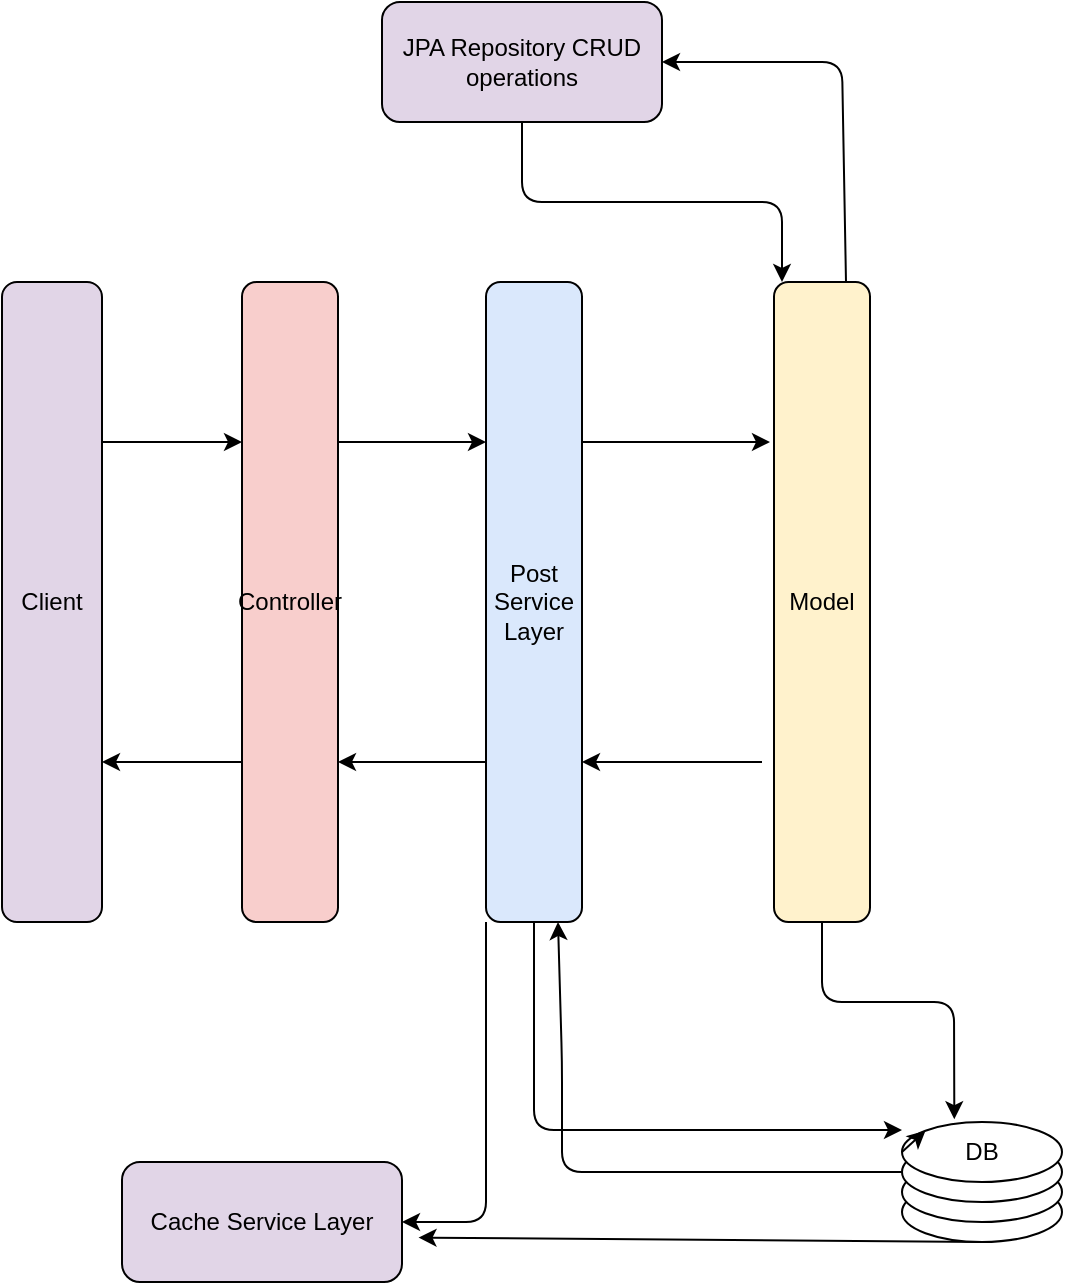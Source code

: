 <mxfile>
    <diagram id="MmIdsh-Oe8tLr_MlBv-J" name="Page-1">
        <mxGraphModel dx="1721" dy="2024" grid="1" gridSize="10" guides="1" tooltips="1" connect="1" arrows="1" fold="1" page="1" pageScale="1" pageWidth="827" pageHeight="1169" math="0" shadow="0">
            <root>
                <mxCell id="0"/>
                <mxCell id="1" parent="0"/>
                <mxCell id="23" style="edgeStyle=none;html=1;exitX=0;exitY=0.75;exitDx=0;exitDy=0;entryX=1;entryY=0.75;entryDx=0;entryDy=0;" edge="1" parent="1" source="2" target="5">
                    <mxGeometry relative="1" as="geometry"/>
                </mxCell>
                <mxCell id="32" style="edgeStyle=none;html=1;exitX=0;exitY=1;exitDx=0;exitDy=0;entryX=1;entryY=0.5;entryDx=0;entryDy=0;" edge="1" parent="1" source="2" target="26">
                    <mxGeometry relative="1" as="geometry">
                        <Array as="points">
                            <mxPoint x="222" y="470"/>
                        </Array>
                    </mxGeometry>
                </mxCell>
                <mxCell id="34" style="edgeStyle=none;html=1;exitX=0.5;exitY=1;exitDx=0;exitDy=0;" edge="1" parent="1" source="2">
                    <mxGeometry relative="1" as="geometry">
                        <mxPoint x="430" y="424" as="targetPoint"/>
                        <Array as="points">
                            <mxPoint x="246" y="424"/>
                        </Array>
                    </mxGeometry>
                </mxCell>
                <mxCell id="2" value="Post Service Layer" style="rounded=1;whiteSpace=wrap;html=1;fillColor=#dae8fc;" parent="1" vertex="1">
                    <mxGeometry x="222" width="48" height="320" as="geometry"/>
                </mxCell>
                <mxCell id="28" style="edgeStyle=none;html=1;exitX=0.5;exitY=1;exitDx=0;exitDy=0;entryX=0.327;entryY=-0.047;entryDx=0;entryDy=0;entryPerimeter=0;" edge="1" parent="1" source="4" target="16">
                    <mxGeometry relative="1" as="geometry">
                        <Array as="points">
                            <mxPoint x="390" y="360"/>
                            <mxPoint x="456" y="360"/>
                        </Array>
                    </mxGeometry>
                </mxCell>
                <mxCell id="31" style="edgeStyle=none;html=1;exitX=0.75;exitY=0;exitDx=0;exitDy=0;entryX=1;entryY=0.5;entryDx=0;entryDy=0;" edge="1" parent="1" source="4" target="6">
                    <mxGeometry relative="1" as="geometry">
                        <mxPoint x="402" y="-110" as="targetPoint"/>
                        <Array as="points">
                            <mxPoint x="400" y="-110"/>
                        </Array>
                    </mxGeometry>
                </mxCell>
                <mxCell id="4" value="Model" style="rounded=1;whiteSpace=wrap;html=1;fillColor=#fff2cc;" parent="1" vertex="1">
                    <mxGeometry x="366" width="48" height="320" as="geometry"/>
                </mxCell>
                <mxCell id="21" style="edgeStyle=none;html=1;exitX=0;exitY=0.75;exitDx=0;exitDy=0;entryX=1;entryY=0.75;entryDx=0;entryDy=0;" edge="1" parent="1" source="5" target="12">
                    <mxGeometry relative="1" as="geometry"/>
                </mxCell>
                <mxCell id="5" value="Controller" style="rounded=1;whiteSpace=wrap;html=1;fillColor=#f8cecc;" parent="1" vertex="1">
                    <mxGeometry x="100" width="48" height="320" as="geometry"/>
                </mxCell>
                <mxCell id="30" style="edgeStyle=none;html=1;exitX=0.5;exitY=1;exitDx=0;exitDy=0;" edge="1" parent="1" source="6">
                    <mxGeometry relative="1" as="geometry">
                        <mxPoint x="370" as="targetPoint"/>
                        <mxPoint x="240" y="-80" as="sourcePoint"/>
                        <Array as="points">
                            <mxPoint x="240" y="-40"/>
                            <mxPoint x="370" y="-40"/>
                        </Array>
                    </mxGeometry>
                </mxCell>
                <mxCell id="6" value="JPA Repository CRUD operations" style="rounded=1;whiteSpace=wrap;html=1;fillColor=#e1d5e7;" parent="1" vertex="1">
                    <mxGeometry x="170" y="-140" width="140" height="60" as="geometry"/>
                </mxCell>
                <mxCell id="20" style="edgeStyle=none;html=1;exitX=1;exitY=0.25;exitDx=0;exitDy=0;entryX=0;entryY=0.25;entryDx=0;entryDy=0;" edge="1" parent="1" source="12" target="5">
                    <mxGeometry relative="1" as="geometry">
                        <mxPoint x="80" y="79" as="targetPoint"/>
                    </mxGeometry>
                </mxCell>
                <mxCell id="12" value="Client" style="rounded=1;whiteSpace=wrap;html=1;fillColor=#e1d5e7;" vertex="1" parent="1">
                    <mxGeometry x="-20" width="50" height="320" as="geometry"/>
                </mxCell>
                <mxCell id="33" style="edgeStyle=none;html=1;exitX=0.5;exitY=1;exitDx=0;exitDy=0;entryX=1.059;entryY=0.63;entryDx=0;entryDy=0;entryPerimeter=0;" edge="1" parent="1" source="13" target="26">
                    <mxGeometry relative="1" as="geometry">
                        <mxPoint x="470" y="510" as="targetPoint"/>
                    </mxGeometry>
                </mxCell>
                <mxCell id="13" value="" style="ellipse;whiteSpace=wrap;html=1;" vertex="1" parent="1">
                    <mxGeometry x="430" y="450" width="80" height="30" as="geometry"/>
                </mxCell>
                <mxCell id="14" value="" style="ellipse;whiteSpace=wrap;html=1;" vertex="1" parent="1">
                    <mxGeometry x="430" y="440" width="80" height="30" as="geometry"/>
                </mxCell>
                <mxCell id="29" style="edgeStyle=none;html=1;exitX=0;exitY=0.5;exitDx=0;exitDy=0;entryX=0.75;entryY=1;entryDx=0;entryDy=0;" edge="1" parent="1" source="15" target="2">
                    <mxGeometry relative="1" as="geometry">
                        <Array as="points">
                            <mxPoint x="260" y="445"/>
                            <mxPoint x="260" y="390"/>
                        </Array>
                    </mxGeometry>
                </mxCell>
                <mxCell id="15" value="" style="ellipse;whiteSpace=wrap;html=1;" vertex="1" parent="1">
                    <mxGeometry x="430" y="430" width="80" height="30" as="geometry"/>
                </mxCell>
                <mxCell id="16" value="DB" style="ellipse;whiteSpace=wrap;html=1;" vertex="1" parent="1">
                    <mxGeometry x="430" y="420" width="80" height="30" as="geometry"/>
                </mxCell>
                <mxCell id="17" style="edgeStyle=none;html=1;exitX=0;exitY=0.5;exitDx=0;exitDy=0;entryX=0;entryY=0;entryDx=0;entryDy=0;" edge="1" parent="1" source="16" target="16">
                    <mxGeometry relative="1" as="geometry"/>
                </mxCell>
                <mxCell id="22" style="edgeStyle=none;html=1;exitX=1;exitY=0.25;exitDx=0;exitDy=0;entryX=0;entryY=0.25;entryDx=0;entryDy=0;" edge="1" parent="1" target="2">
                    <mxGeometry relative="1" as="geometry">
                        <mxPoint x="148" y="80" as="sourcePoint"/>
                        <mxPoint x="218" y="80" as="targetPoint"/>
                    </mxGeometry>
                </mxCell>
                <mxCell id="24" style="edgeStyle=none;html=1;entryX=0;entryY=0.25;entryDx=0;entryDy=0;" edge="1" parent="1">
                    <mxGeometry relative="1" as="geometry">
                        <mxPoint x="270" y="80" as="sourcePoint"/>
                        <mxPoint x="364" y="80" as="targetPoint"/>
                    </mxGeometry>
                </mxCell>
                <mxCell id="25" style="edgeStyle=none;html=1;entryX=1;entryY=0.75;entryDx=0;entryDy=0;" edge="1" parent="1">
                    <mxGeometry relative="1" as="geometry">
                        <mxPoint x="360" y="240" as="sourcePoint"/>
                        <mxPoint x="270" y="240" as="targetPoint"/>
                        <Array as="points">
                            <mxPoint x="270" y="240"/>
                        </Array>
                    </mxGeometry>
                </mxCell>
                <mxCell id="26" value="Cache Service Layer" style="rounded=1;whiteSpace=wrap;html=1;fillColor=#e1d5e7;" vertex="1" parent="1">
                    <mxGeometry x="40" y="440" width="140" height="60" as="geometry"/>
                </mxCell>
            </root>
        </mxGraphModel>
    </diagram>
    <diagram id="pPLiY4K_hlzL7irpM9i6" name="Page-2">
        <mxGraphModel dx="894" dy="855" grid="1" gridSize="10" guides="1" tooltips="1" connect="1" arrows="1" fold="1" page="1" pageScale="1" pageWidth="827" pageHeight="1169" math="0" shadow="0">
            <root>
                <mxCell id="0"/>
                <mxCell id="1" parent="0"/>
            </root>
        </mxGraphModel>
    </diagram>
</mxfile>